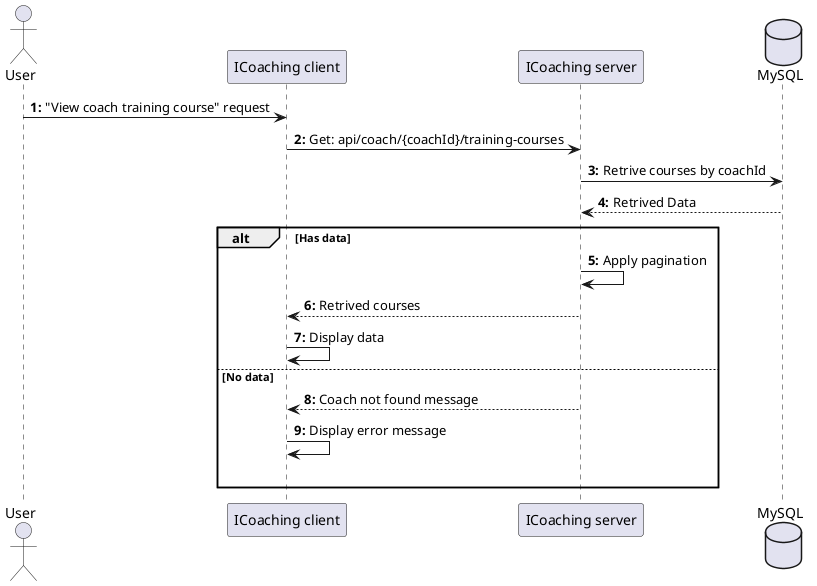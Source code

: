 @startuml ViewTrainingCourseOfCoach

actor User as user
participant "ICoaching client" as client
participant "ICoaching server" as server 
database "MySQL" as db

autonumber "<b>0:"

user -> client : "View coach training course" request 
client -> server : Get: api/coach/{coachId}/training-courses
server -> db : Retrive courses by coachId
db --> server : Retrived Data

alt Has data
    server -> server : Apply pagination
    server --> client : Retrived courses
    client -> client : Display data

else No data
    server --> client : Coach not found message
    client -> client : Display error message 
    |||
end 
@enduml